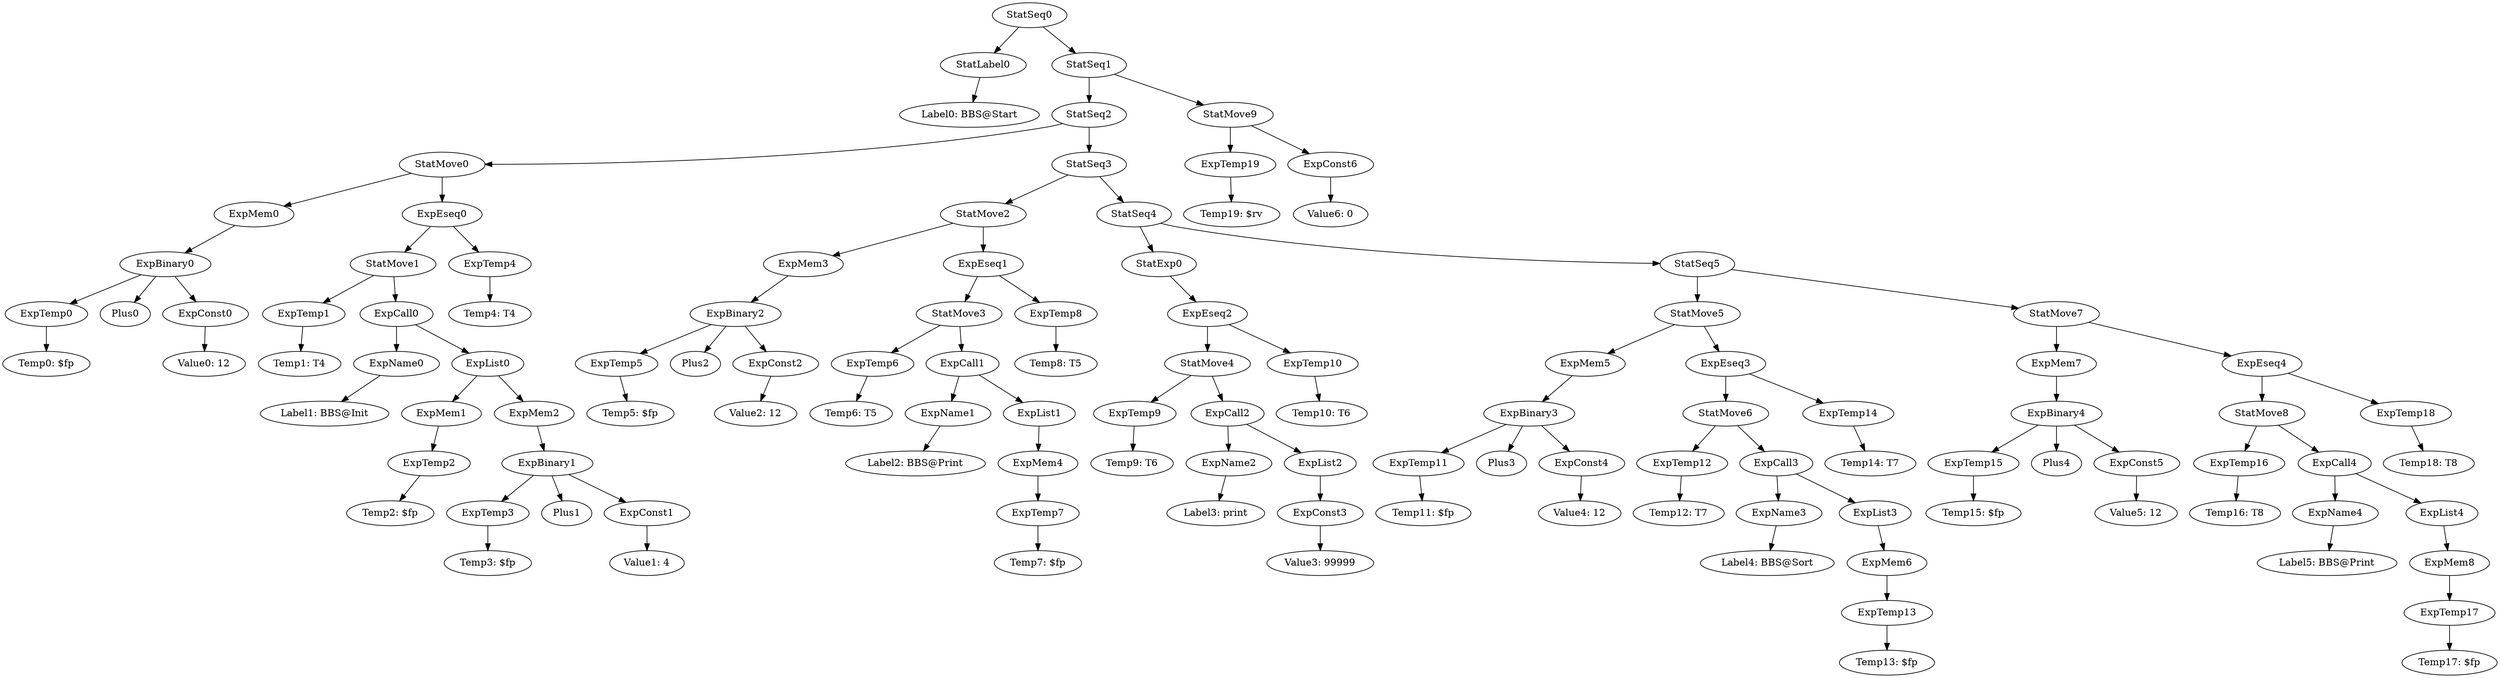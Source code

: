 digraph {
	ordering = out;
	StatMove9 -> ExpTemp19;
	StatMove9 -> ExpConst6;
	StatSeq1 -> StatSeq2;
	StatSeq1 -> StatMove9;
	ExpMem8 -> ExpTemp17;
	ExpTemp17 -> "Temp17: $fp";
	ExpCall4 -> ExpName4;
	ExpCall4 -> ExpList4;
	ExpTemp16 -> "Temp16: T8";
	StatMove7 -> ExpMem7;
	StatMove7 -> ExpEseq4;
	StatSeq5 -> StatMove5;
	StatSeq5 -> StatMove7;
	ExpTemp14 -> "Temp14: T7";
	ExpList3 -> ExpMem6;
	ExpMem6 -> ExpTemp13;
	ExpTemp13 -> "Temp13: $fp";
	ExpConst5 -> "Value5: 12";
	StatMove5 -> ExpMem5;
	StatMove5 -> ExpEseq3;
	ExpConst4 -> "Value4: 12";
	ExpTemp5 -> "Temp5: $fp";
	ExpTemp1 -> "Temp1: T4";
	ExpName2 -> "Label3: print";
	StatSeq2 -> StatMove0;
	StatSeq2 -> StatSeq3;
	ExpEseq0 -> StatMove1;
	ExpEseq0 -> ExpTemp4;
	ExpList0 -> ExpMem1;
	ExpList0 -> ExpMem2;
	ExpTemp2 -> "Temp2: $fp";
	ExpTemp10 -> "Temp10: T6";
	ExpTemp4 -> "Temp4: T4";
	ExpCall0 -> ExpName0;
	ExpCall0 -> ExpList0;
	ExpTemp12 -> "Temp12: T7";
	ExpMem2 -> ExpBinary1;
	StatSeq4 -> StatExp0;
	StatSeq4 -> StatSeq5;
	ExpList4 -> ExpMem8;
	ExpBinary0 -> ExpTemp0;
	ExpBinary0 -> Plus0;
	ExpBinary0 -> ExpConst0;
	ExpName4 -> "Label5: BBS@Print";
	ExpMem4 -> ExpTemp7;
	StatMove8 -> ExpTemp16;
	StatMove8 -> ExpCall4;
	StatMove0 -> ExpMem0;
	StatMove0 -> ExpEseq0;
	ExpEseq3 -> StatMove6;
	ExpEseq3 -> ExpTemp14;
	ExpTemp7 -> "Temp7: $fp";
	ExpTemp0 -> "Temp0: $fp";
	ExpTemp3 -> "Temp3: $fp";
	ExpConst6 -> "Value6: 0";
	ExpMem1 -> ExpTemp2;
	ExpBinary4 -> ExpTemp15;
	ExpBinary4 -> Plus4;
	ExpBinary4 -> ExpConst5;
	ExpConst0 -> "Value0: 12";
	ExpMem0 -> ExpBinary0;
	ExpCall3 -> ExpName3;
	ExpCall3 -> ExpList3;
	ExpBinary1 -> ExpTemp3;
	ExpBinary1 -> Plus1;
	ExpBinary1 -> ExpConst1;
	ExpList1 -> ExpMem4;
	StatMove4 -> ExpTemp9;
	StatMove4 -> ExpCall2;
	ExpConst1 -> "Value1: 4";
	StatMove1 -> ExpTemp1;
	StatMove1 -> ExpCall0;
	ExpTemp18 -> "Temp18: T8";
	ExpTemp8 -> "Temp8: T5";
	ExpName0 -> "Label1: BBS@Init";
	ExpMem5 -> ExpBinary3;
	StatLabel0 -> "Label0: BBS@Start";
	ExpBinary2 -> ExpTemp5;
	ExpBinary2 -> Plus2;
	ExpBinary2 -> ExpConst2;
	ExpBinary3 -> ExpTemp11;
	ExpBinary3 -> Plus3;
	ExpBinary3 -> ExpConst4;
	ExpConst2 -> "Value2: 12";
	ExpEseq4 -> StatMove8;
	ExpEseq4 -> ExpTemp18;
	ExpCall2 -> ExpName2;
	ExpCall2 -> ExpList2;
	ExpMem3 -> ExpBinary2;
	ExpName3 -> "Label4: BBS@Sort";
	ExpEseq2 -> StatMove4;
	ExpEseq2 -> ExpTemp10;
	ExpTemp19 -> "Temp19: $rv";
	StatMove2 -> ExpMem3;
	StatMove2 -> ExpEseq1;
	StatMove6 -> ExpTemp12;
	StatMove6 -> ExpCall3;
	ExpTemp6 -> "Temp6: T5";
	StatMove3 -> ExpTemp6;
	StatMove3 -> ExpCall1;
	ExpTemp15 -> "Temp15: $fp";
	ExpEseq1 -> StatMove3;
	ExpEseq1 -> ExpTemp8;
	ExpName1 -> "Label2: BBS@Print";
	ExpCall1 -> ExpName1;
	ExpCall1 -> ExpList1;
	ExpMem7 -> ExpBinary4;
	StatSeq3 -> StatMove2;
	StatSeq3 -> StatSeq4;
	ExpTemp9 -> "Temp9: T6";
	ExpConst3 -> "Value3: 99999";
	ExpList2 -> ExpConst3;
	ExpTemp11 -> "Temp11: $fp";
	StatSeq0 -> StatLabel0;
	StatSeq0 -> StatSeq1;
	StatExp0 -> ExpEseq2;
}


